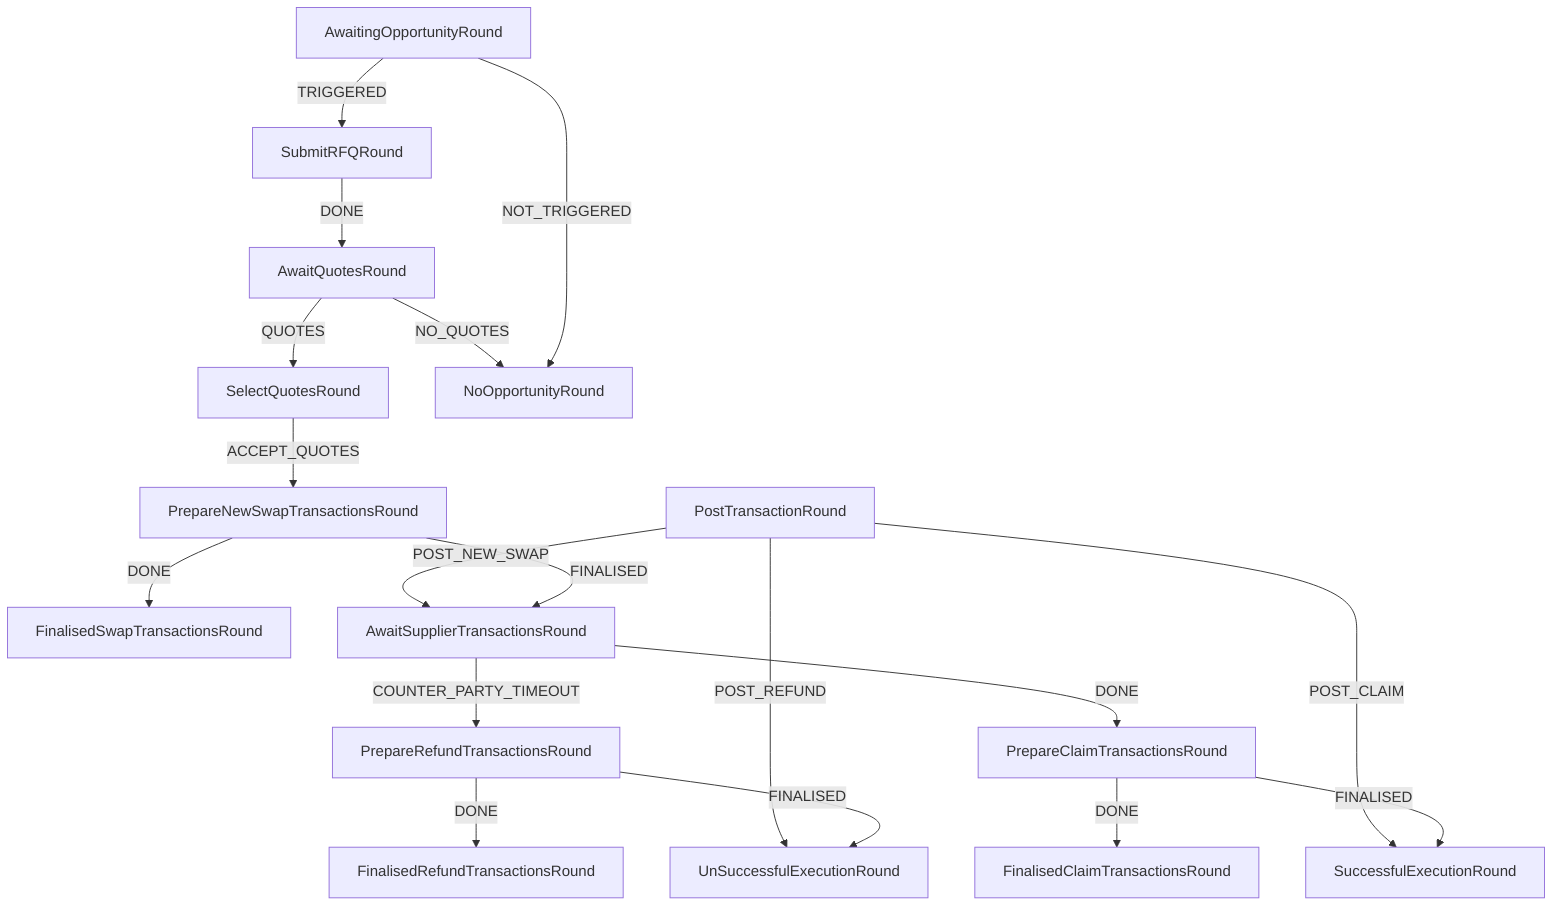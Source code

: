 graph TD
  PostTransactionRound
  SuccessfulExecutionRound
  PrepareClaimTransactionsRound
  PrepareNewSwapTransactionsRound
  FinalisedSwapTransactionsRound
  SubmitRFQRound
  SelectQuotesRound
  AwaitSupplierTransactionsRound
  FinalisedClaimTransactionsRound
  UnSuccessfulExecutionRound
  FinalisedRefundTransactionsRound
  PostTransactionRound
  AwaitingOpportunityRound
  PrepareRefundTransactionsRound
  AwaitQuotesRound
  NoOpportunityRound
  AwaitQuotesRound -->|NO_QUOTES| NoOpportunityRound
  AwaitQuotesRound -->|QUOTES| SelectQuotesRound
  AwaitSupplierTransactionsRound -->|COUNTER_PARTY_TIMEOUT| PrepareRefundTransactionsRound
  AwaitSupplierTransactionsRound -->|DONE| PrepareClaimTransactionsRound
  AwaitingOpportunityRound -->|NOT_TRIGGERED| NoOpportunityRound
  AwaitingOpportunityRound -->|TRIGGERED| SubmitRFQRound
  PostTransactionRound -->|POST_CLAIM| SuccessfulExecutionRound
  PostTransactionRound -->|POST_NEW_SWAP| AwaitSupplierTransactionsRound
  PostTransactionRound -->|POST_REFUND| UnSuccessfulExecutionRound
  PrepareClaimTransactionsRound -->|DONE| FinalisedClaimTransactionsRound
  PrepareClaimTransactionsRound -->|FINALISED| SuccessfulExecutionRound
  PrepareNewSwapTransactionsRound -->|DONE| FinalisedSwapTransactionsRound
  PrepareNewSwapTransactionsRound -->|FINALISED| AwaitSupplierTransactionsRound
  PrepareRefundTransactionsRound -->|DONE| FinalisedRefundTransactionsRound
  PrepareRefundTransactionsRound -->|FINALISED| UnSuccessfulExecutionRound
  SelectQuotesRound -->|ACCEPT_QUOTES| PrepareNewSwapTransactionsRound
  SubmitRFQRound -->|DONE| AwaitQuotesRound
